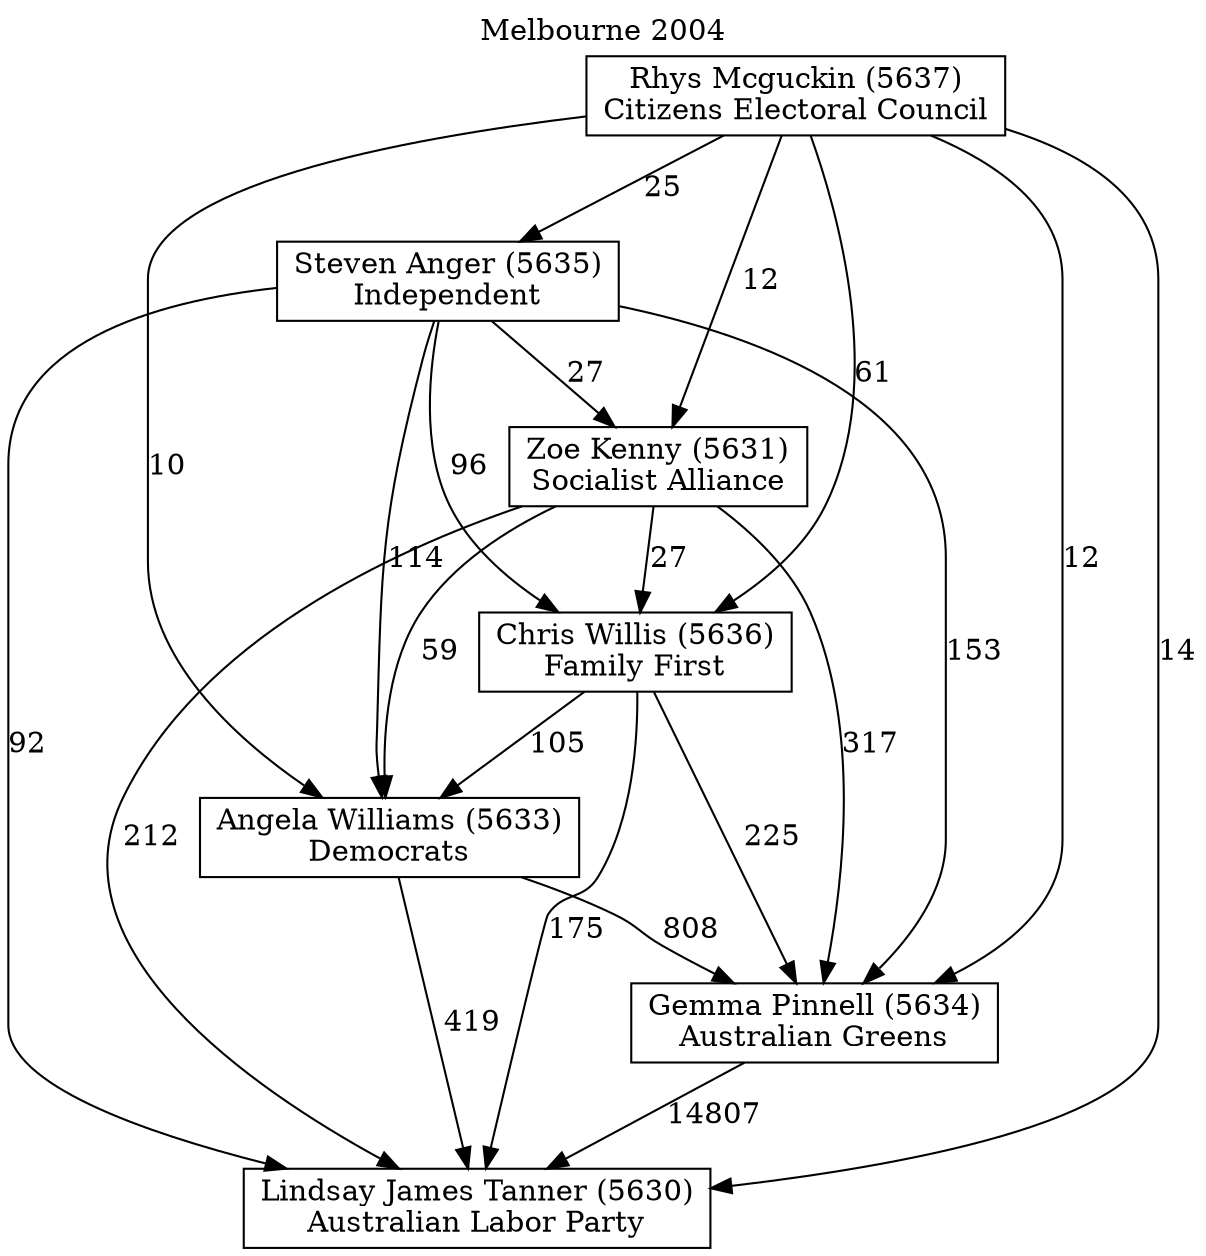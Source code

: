// House preference flow
digraph "Lindsay James Tanner (5630)_Melbourne_2004" {
	graph [label="Melbourne 2004" labelloc=t mclimit=10]
	node [shape=box]
	"Angela Williams (5633)" [label="Angela Williams (5633)
Democrats"]
	"Chris Willis (5636)" [label="Chris Willis (5636)
Family First"]
	"Gemma Pinnell (5634)" [label="Gemma Pinnell (5634)
Australian Greens"]
	"Lindsay James Tanner (5630)" [label="Lindsay James Tanner (5630)
Australian Labor Party"]
	"Rhys Mcguckin (5637)" [label="Rhys Mcguckin (5637)
Citizens Electoral Council"]
	"Steven Anger (5635)" [label="Steven Anger (5635)
Independent"]
	"Zoe Kenny (5631)" [label="Zoe Kenny (5631)
Socialist Alliance"]
	"Angela Williams (5633)" -> "Gemma Pinnell (5634)" [label=808]
	"Angela Williams (5633)" -> "Lindsay James Tanner (5630)" [label=419]
	"Chris Willis (5636)" -> "Angela Williams (5633)" [label=105]
	"Chris Willis (5636)" -> "Gemma Pinnell (5634)" [label=225]
	"Chris Willis (5636)" -> "Lindsay James Tanner (5630)" [label=175]
	"Gemma Pinnell (5634)" -> "Lindsay James Tanner (5630)" [label=14807]
	"Rhys Mcguckin (5637)" -> "Angela Williams (5633)" [label=10]
	"Rhys Mcguckin (5637)" -> "Chris Willis (5636)" [label=61]
	"Rhys Mcguckin (5637)" -> "Gemma Pinnell (5634)" [label=12]
	"Rhys Mcguckin (5637)" -> "Lindsay James Tanner (5630)" [label=14]
	"Rhys Mcguckin (5637)" -> "Steven Anger (5635)" [label=25]
	"Rhys Mcguckin (5637)" -> "Zoe Kenny (5631)" [label=12]
	"Steven Anger (5635)" -> "Angela Williams (5633)" [label=114]
	"Steven Anger (5635)" -> "Chris Willis (5636)" [label=96]
	"Steven Anger (5635)" -> "Gemma Pinnell (5634)" [label=153]
	"Steven Anger (5635)" -> "Lindsay James Tanner (5630)" [label=92]
	"Steven Anger (5635)" -> "Zoe Kenny (5631)" [label=27]
	"Zoe Kenny (5631)" -> "Angela Williams (5633)" [label=59]
	"Zoe Kenny (5631)" -> "Chris Willis (5636)" [label=27]
	"Zoe Kenny (5631)" -> "Gemma Pinnell (5634)" [label=317]
	"Zoe Kenny (5631)" -> "Lindsay James Tanner (5630)" [label=212]
}
